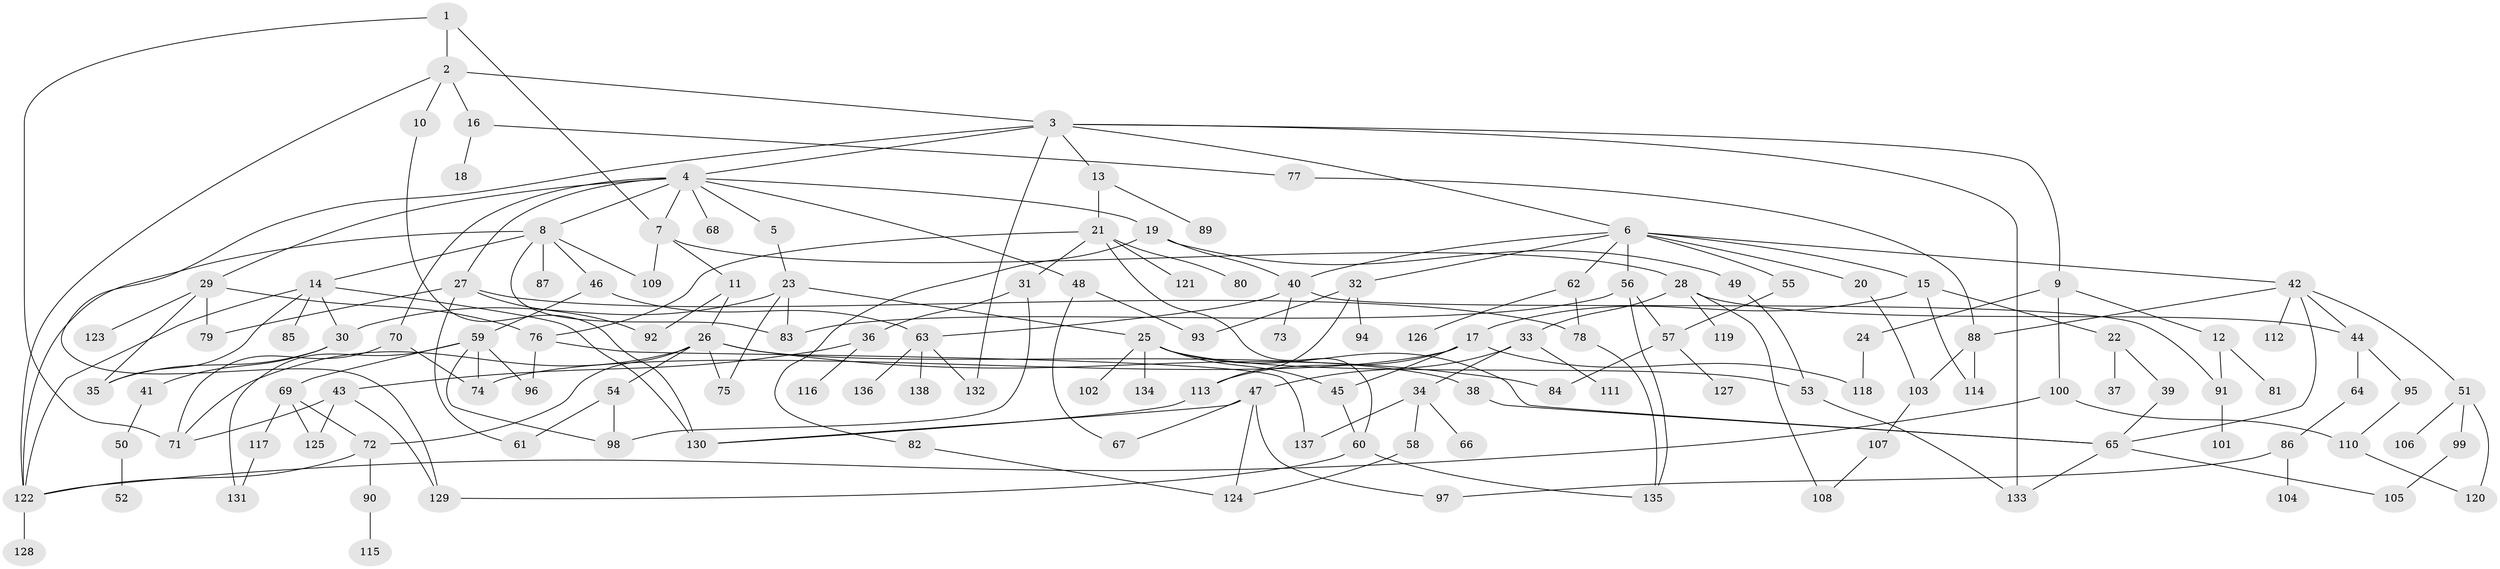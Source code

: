 // coarse degree distribution, {2: 0.16071428571428573, 1: 0.05357142857142857, 5: 0.16071428571428573, 10: 0.03571428571428571, 4: 0.17857142857142858, 7: 0.08928571428571429, 3: 0.23214285714285715, 6: 0.07142857142857142, 8: 0.017857142857142856}
// Generated by graph-tools (version 1.1) at 2025/36/03/04/25 23:36:01]
// undirected, 138 vertices, 202 edges
graph export_dot {
  node [color=gray90,style=filled];
  1;
  2;
  3;
  4;
  5;
  6;
  7;
  8;
  9;
  10;
  11;
  12;
  13;
  14;
  15;
  16;
  17;
  18;
  19;
  20;
  21;
  22;
  23;
  24;
  25;
  26;
  27;
  28;
  29;
  30;
  31;
  32;
  33;
  34;
  35;
  36;
  37;
  38;
  39;
  40;
  41;
  42;
  43;
  44;
  45;
  46;
  47;
  48;
  49;
  50;
  51;
  52;
  53;
  54;
  55;
  56;
  57;
  58;
  59;
  60;
  61;
  62;
  63;
  64;
  65;
  66;
  67;
  68;
  69;
  70;
  71;
  72;
  73;
  74;
  75;
  76;
  77;
  78;
  79;
  80;
  81;
  82;
  83;
  84;
  85;
  86;
  87;
  88;
  89;
  90;
  91;
  92;
  93;
  94;
  95;
  96;
  97;
  98;
  99;
  100;
  101;
  102;
  103;
  104;
  105;
  106;
  107;
  108;
  109;
  110;
  111;
  112;
  113;
  114;
  115;
  116;
  117;
  118;
  119;
  120;
  121;
  122;
  123;
  124;
  125;
  126;
  127;
  128;
  129;
  130;
  131;
  132;
  133;
  134;
  135;
  136;
  137;
  138;
  1 -- 2;
  1 -- 71;
  1 -- 7;
  2 -- 3;
  2 -- 10;
  2 -- 16;
  2 -- 122;
  3 -- 4;
  3 -- 6;
  3 -- 9;
  3 -- 13;
  3 -- 132;
  3 -- 133;
  3 -- 129;
  4 -- 5;
  4 -- 7;
  4 -- 8;
  4 -- 19;
  4 -- 27;
  4 -- 29;
  4 -- 48;
  4 -- 68;
  4 -- 70;
  5 -- 23;
  6 -- 15;
  6 -- 20;
  6 -- 32;
  6 -- 40;
  6 -- 42;
  6 -- 55;
  6 -- 56;
  6 -- 62;
  7 -- 11;
  7 -- 28;
  7 -- 109;
  8 -- 14;
  8 -- 46;
  8 -- 87;
  8 -- 109;
  8 -- 122;
  8 -- 83;
  9 -- 12;
  9 -- 24;
  9 -- 100;
  10 -- 130;
  11 -- 26;
  11 -- 92;
  12 -- 81;
  12 -- 91;
  13 -- 21;
  13 -- 89;
  14 -- 85;
  14 -- 35;
  14 -- 122;
  14 -- 130;
  14 -- 30;
  15 -- 17;
  15 -- 22;
  15 -- 114;
  16 -- 18;
  16 -- 77;
  17 -- 45;
  17 -- 118;
  17 -- 74;
  17 -- 113;
  19 -- 49;
  19 -- 82;
  19 -- 40;
  20 -- 103;
  21 -- 31;
  21 -- 60;
  21 -- 76;
  21 -- 80;
  21 -- 121;
  22 -- 37;
  22 -- 39;
  23 -- 25;
  23 -- 30;
  23 -- 83;
  23 -- 75;
  24 -- 118;
  25 -- 45;
  25 -- 53;
  25 -- 102;
  25 -- 134;
  25 -- 65;
  26 -- 38;
  26 -- 54;
  26 -- 72;
  26 -- 75;
  26 -- 84;
  26 -- 71;
  27 -- 78;
  27 -- 92;
  27 -- 79;
  27 -- 61;
  28 -- 33;
  28 -- 119;
  28 -- 108;
  28 -- 44;
  29 -- 35;
  29 -- 79;
  29 -- 123;
  29 -- 76;
  30 -- 41;
  30 -- 35;
  31 -- 36;
  31 -- 98;
  32 -- 94;
  32 -- 113;
  32 -- 93;
  33 -- 34;
  33 -- 47;
  33 -- 111;
  34 -- 58;
  34 -- 66;
  34 -- 137;
  36 -- 43;
  36 -- 116;
  38 -- 65;
  39 -- 65;
  40 -- 73;
  40 -- 91;
  40 -- 63;
  41 -- 50;
  42 -- 44;
  42 -- 51;
  42 -- 65;
  42 -- 88;
  42 -- 112;
  43 -- 125;
  43 -- 129;
  43 -- 71;
  44 -- 64;
  44 -- 95;
  45 -- 60;
  46 -- 59;
  46 -- 63;
  47 -- 130;
  47 -- 124;
  47 -- 67;
  47 -- 97;
  48 -- 67;
  48 -- 93;
  49 -- 53;
  50 -- 52;
  51 -- 99;
  51 -- 106;
  51 -- 120;
  53 -- 133;
  54 -- 61;
  54 -- 98;
  55 -- 57;
  56 -- 83;
  56 -- 57;
  56 -- 135;
  57 -- 127;
  57 -- 84;
  58 -- 124;
  59 -- 69;
  59 -- 96;
  59 -- 98;
  59 -- 131;
  59 -- 74;
  60 -- 129;
  60 -- 135;
  62 -- 126;
  62 -- 78;
  63 -- 136;
  63 -- 138;
  63 -- 132;
  64 -- 86;
  65 -- 105;
  65 -- 133;
  69 -- 117;
  69 -- 125;
  69 -- 72;
  70 -- 74;
  70 -- 71;
  72 -- 90;
  72 -- 122;
  76 -- 96;
  76 -- 137;
  77 -- 88;
  78 -- 135;
  82 -- 124;
  86 -- 97;
  86 -- 104;
  88 -- 103;
  88 -- 114;
  90 -- 115;
  91 -- 101;
  95 -- 110;
  99 -- 105;
  100 -- 110;
  100 -- 122;
  103 -- 107;
  107 -- 108;
  110 -- 120;
  113 -- 130;
  117 -- 131;
  122 -- 128;
}
